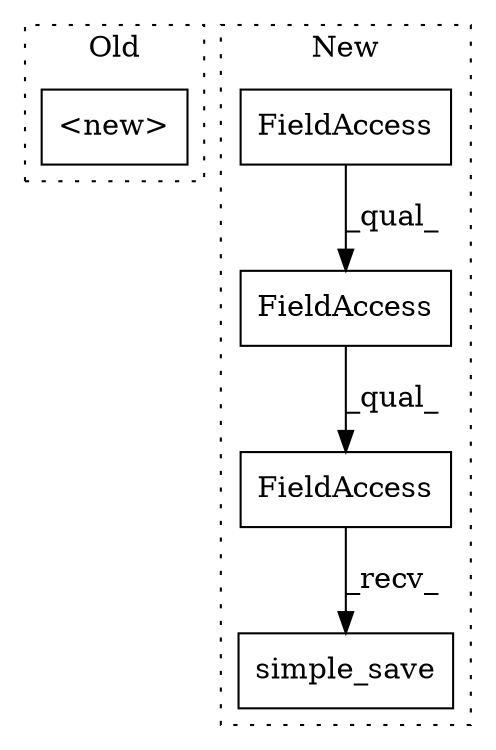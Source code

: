 digraph G {
subgraph cluster0 {
1 [label="<new>" a="14" s="3147" l="59" shape="box"];
label = "Old";
style="dotted";
}
subgraph cluster1 {
2 [label="simple_save" a="32" s="2492,2586" l="12,1" shape="box"];
3 [label="FieldAccess" a="22" s="2436" l="55" shape="box"];
4 [label="FieldAccess" a="22" s="2436" l="49" shape="box"];
5 [label="FieldAccess" a="22" s="2436" l="37" shape="box"];
label = "New";
style="dotted";
}
3 -> 2 [label="_recv_"];
4 -> 3 [label="_qual_"];
5 -> 4 [label="_qual_"];
}